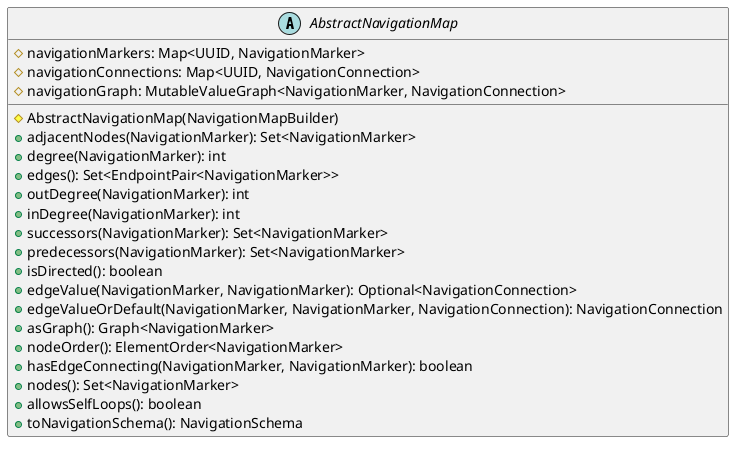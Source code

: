 @startuml

    abstract class AbstractNavigationMap {
        #navigationMarkers: Map<UUID, NavigationMarker>
        #navigationConnections: Map<UUID, NavigationConnection>
        #navigationGraph: MutableValueGraph<NavigationMarker, NavigationConnection>
        #AbstractNavigationMap(NavigationMapBuilder)
        +adjacentNodes(NavigationMarker): Set<NavigationMarker>
        +degree(NavigationMarker): int
        +edges(): Set<EndpointPair<NavigationMarker>>
        +outDegree(NavigationMarker): int
        +inDegree(NavigationMarker): int
        +successors(NavigationMarker): Set<NavigationMarker>
        +predecessors(NavigationMarker): Set<NavigationMarker>
        +isDirected(): boolean
        +edgeValue(NavigationMarker, NavigationMarker): Optional<NavigationConnection>
        +edgeValueOrDefault(NavigationMarker, NavigationMarker, NavigationConnection): NavigationConnection
        +asGraph(): Graph<NavigationMarker>
        +nodeOrder(): ElementOrder<NavigationMarker>
        +hasEdgeConnecting(NavigationMarker, NavigationMarker): boolean
        +nodes(): Set<NavigationMarker>
        +allowsSelfLoops(): boolean
        +toNavigationSchema(): NavigationSchema
    }

@enduml
